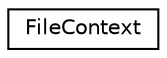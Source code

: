 digraph "Graphical Class Hierarchy"
{
  edge [fontname="Helvetica",fontsize="10",labelfontname="Helvetica",labelfontsize="10"];
  node [fontname="Helvetica",fontsize="10",shape=record];
  rankdir="LR";
  Node0 [label="FileContext",height=0.2,width=0.4,color="black", fillcolor="white", style="filled",URL="$structFileContext.html",tooltip="This class descibes the origin and state of a FileStream. "];
}
